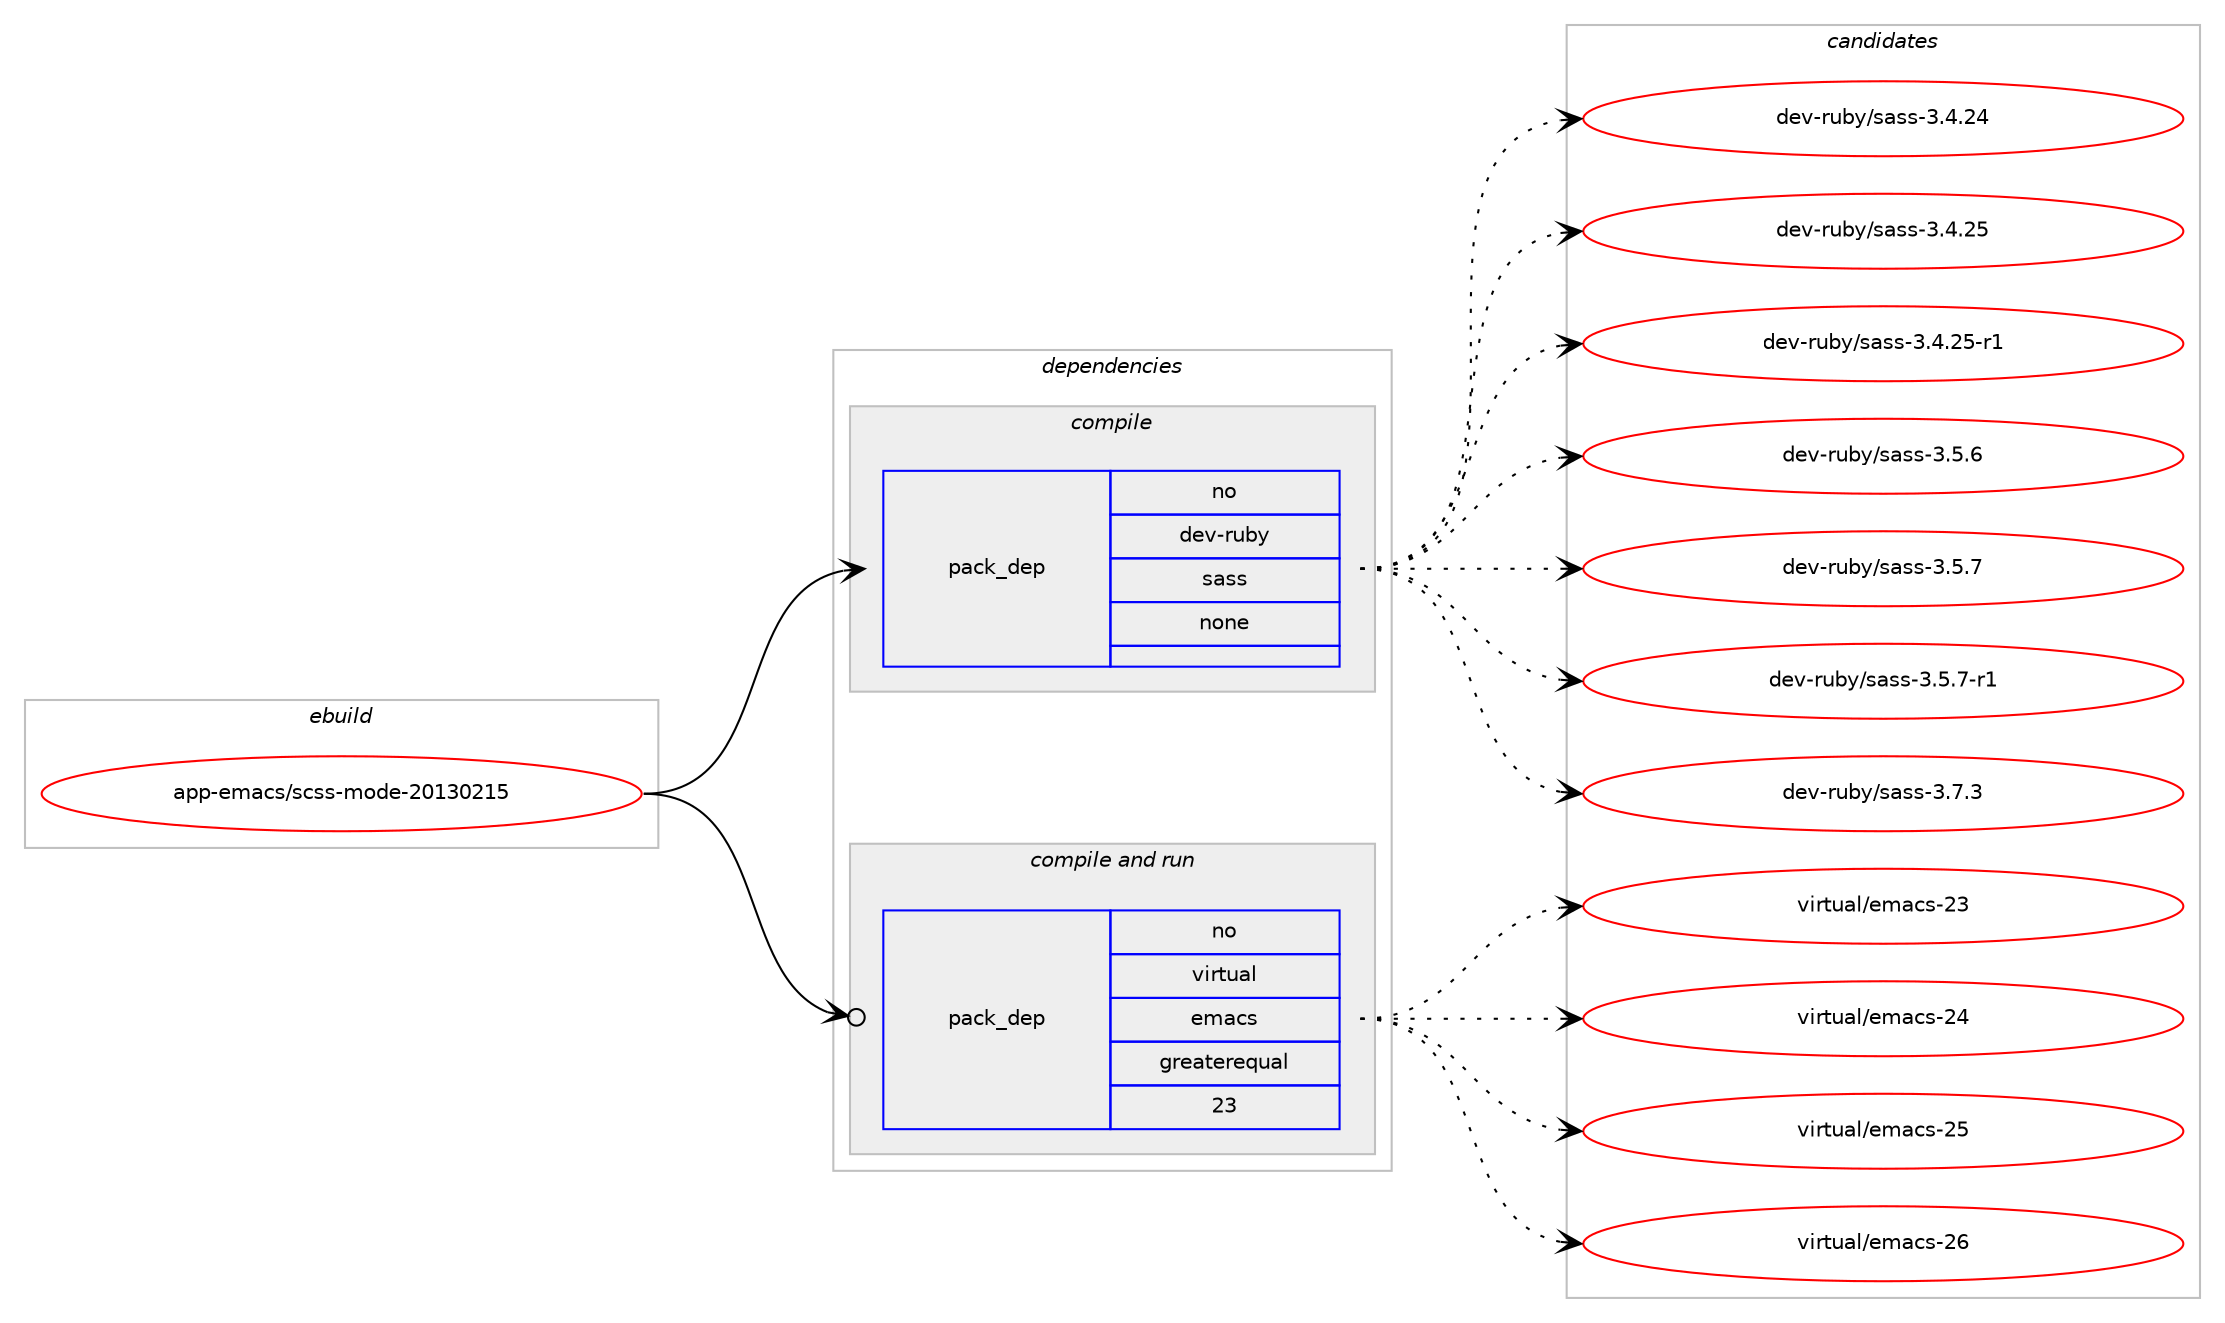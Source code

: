 digraph prolog {

# *************
# Graph options
# *************

newrank=true;
concentrate=true;
compound=true;
graph [rankdir=LR,fontname=Helvetica,fontsize=10,ranksep=1.5];#, ranksep=2.5, nodesep=0.2];
edge  [arrowhead=vee];
node  [fontname=Helvetica,fontsize=10];

# **********
# The ebuild
# **********

subgraph cluster_leftcol {
color=gray;
rank=same;
label=<<i>ebuild</i>>;
id [label="app-emacs/scss-mode-20130215", color=red, width=4, href="../app-emacs/scss-mode-20130215.svg"];
}

# ****************
# The dependencies
# ****************

subgraph cluster_midcol {
color=gray;
label=<<i>dependencies</i>>;
subgraph cluster_compile {
fillcolor="#eeeeee";
style=filled;
label=<<i>compile</i>>;
subgraph pack1199 {
dependency1436 [label=<<TABLE BORDER="0" CELLBORDER="1" CELLSPACING="0" CELLPADDING="4" WIDTH="220"><TR><TD ROWSPAN="6" CELLPADDING="30">pack_dep</TD></TR><TR><TD WIDTH="110">no</TD></TR><TR><TD>dev-ruby</TD></TR><TR><TD>sass</TD></TR><TR><TD>none</TD></TR><TR><TD></TD></TR></TABLE>>, shape=none, color=blue];
}
id:e -> dependency1436:w [weight=20,style="solid",arrowhead="vee"];
}
subgraph cluster_compileandrun {
fillcolor="#eeeeee";
style=filled;
label=<<i>compile and run</i>>;
subgraph pack1200 {
dependency1437 [label=<<TABLE BORDER="0" CELLBORDER="1" CELLSPACING="0" CELLPADDING="4" WIDTH="220"><TR><TD ROWSPAN="6" CELLPADDING="30">pack_dep</TD></TR><TR><TD WIDTH="110">no</TD></TR><TR><TD>virtual</TD></TR><TR><TD>emacs</TD></TR><TR><TD>greaterequal</TD></TR><TR><TD>23</TD></TR></TABLE>>, shape=none, color=blue];
}
id:e -> dependency1437:w [weight=20,style="solid",arrowhead="odotvee"];
}
subgraph cluster_run {
fillcolor="#eeeeee";
style=filled;
label=<<i>run</i>>;
}
}

# **************
# The candidates
# **************

subgraph cluster_choices {
rank=same;
color=gray;
label=<<i>candidates</i>>;

subgraph choice1199 {
color=black;
nodesep=1;
choice1001011184511411798121471159711511545514652465052 [label="dev-ruby/sass-3.4.24", color=red, width=4,href="../dev-ruby/sass-3.4.24.svg"];
choice1001011184511411798121471159711511545514652465053 [label="dev-ruby/sass-3.4.25", color=red, width=4,href="../dev-ruby/sass-3.4.25.svg"];
choice10010111845114117981214711597115115455146524650534511449 [label="dev-ruby/sass-3.4.25-r1", color=red, width=4,href="../dev-ruby/sass-3.4.25-r1.svg"];
choice10010111845114117981214711597115115455146534654 [label="dev-ruby/sass-3.5.6", color=red, width=4,href="../dev-ruby/sass-3.5.6.svg"];
choice10010111845114117981214711597115115455146534655 [label="dev-ruby/sass-3.5.7", color=red, width=4,href="../dev-ruby/sass-3.5.7.svg"];
choice100101118451141179812147115971151154551465346554511449 [label="dev-ruby/sass-3.5.7-r1", color=red, width=4,href="../dev-ruby/sass-3.5.7-r1.svg"];
choice10010111845114117981214711597115115455146554651 [label="dev-ruby/sass-3.7.3", color=red, width=4,href="../dev-ruby/sass-3.7.3.svg"];
dependency1436:e -> choice1001011184511411798121471159711511545514652465052:w [style=dotted,weight="100"];
dependency1436:e -> choice1001011184511411798121471159711511545514652465053:w [style=dotted,weight="100"];
dependency1436:e -> choice10010111845114117981214711597115115455146524650534511449:w [style=dotted,weight="100"];
dependency1436:e -> choice10010111845114117981214711597115115455146534654:w [style=dotted,weight="100"];
dependency1436:e -> choice10010111845114117981214711597115115455146534655:w [style=dotted,weight="100"];
dependency1436:e -> choice100101118451141179812147115971151154551465346554511449:w [style=dotted,weight="100"];
dependency1436:e -> choice10010111845114117981214711597115115455146554651:w [style=dotted,weight="100"];
}
subgraph choice1200 {
color=black;
nodesep=1;
choice11810511411611797108471011099799115455051 [label="virtual/emacs-23", color=red, width=4,href="../virtual/emacs-23.svg"];
choice11810511411611797108471011099799115455052 [label="virtual/emacs-24", color=red, width=4,href="../virtual/emacs-24.svg"];
choice11810511411611797108471011099799115455053 [label="virtual/emacs-25", color=red, width=4,href="../virtual/emacs-25.svg"];
choice11810511411611797108471011099799115455054 [label="virtual/emacs-26", color=red, width=4,href="../virtual/emacs-26.svg"];
dependency1437:e -> choice11810511411611797108471011099799115455051:w [style=dotted,weight="100"];
dependency1437:e -> choice11810511411611797108471011099799115455052:w [style=dotted,weight="100"];
dependency1437:e -> choice11810511411611797108471011099799115455053:w [style=dotted,weight="100"];
dependency1437:e -> choice11810511411611797108471011099799115455054:w [style=dotted,weight="100"];
}
}

}
